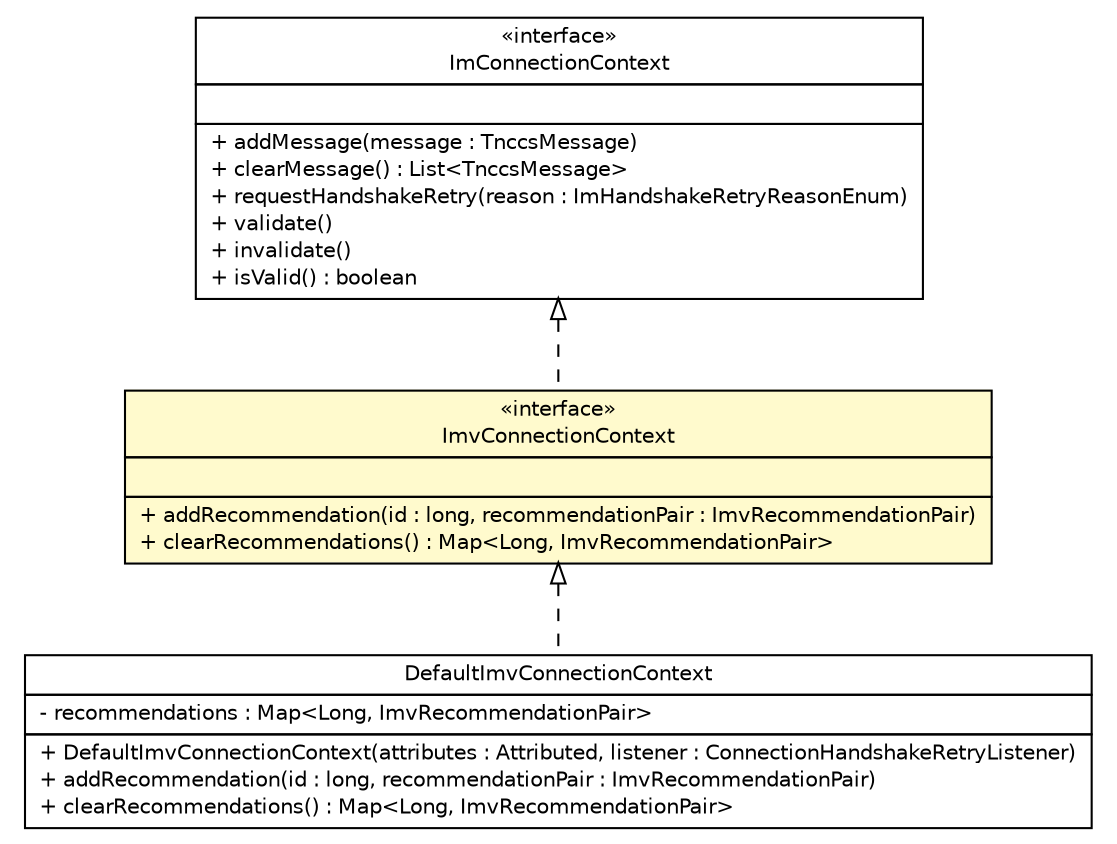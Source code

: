 #!/usr/local/bin/dot
#
# Class diagram 
# Generated by UMLGraph version R5_6 (http://www.umlgraph.org/)
#

digraph G {
	edge [fontname="Helvetica",fontsize=10,labelfontname="Helvetica",labelfontsize=10];
	node [fontname="Helvetica",fontsize=10,shape=plaintext];
	nodesep=0.25;
	ranksep=0.5;
	// de.hsbremen.tc.tnc.tnccs.adapter.connection.ImConnectionContext
	c25263 [label=<<table title="de.hsbremen.tc.tnc.tnccs.adapter.connection.ImConnectionContext" border="0" cellborder="1" cellspacing="0" cellpadding="2" port="p" href="./ImConnectionContext.html">
		<tr><td><table border="0" cellspacing="0" cellpadding="1">
<tr><td align="center" balign="center"> &#171;interface&#187; </td></tr>
<tr><td align="center" balign="center"> ImConnectionContext </td></tr>
		</table></td></tr>
		<tr><td><table border="0" cellspacing="0" cellpadding="1">
<tr><td align="left" balign="left">  </td></tr>
		</table></td></tr>
		<tr><td><table border="0" cellspacing="0" cellpadding="1">
<tr><td align="left" balign="left"> + addMessage(message : TnccsMessage) </td></tr>
<tr><td align="left" balign="left"> + clearMessage() : List&lt;TnccsMessage&gt; </td></tr>
<tr><td align="left" balign="left"> + requestHandshakeRetry(reason : ImHandshakeRetryReasonEnum) </td></tr>
<tr><td align="left" balign="left"> + validate() </td></tr>
<tr><td align="left" balign="left"> + invalidate() </td></tr>
<tr><td align="left" balign="left"> + isValid() : boolean </td></tr>
		</table></td></tr>
		</table>>, URL="./ImConnectionContext.html", fontname="Helvetica", fontcolor="black", fontsize=10.0];
	// de.hsbremen.tc.tnc.tnccs.adapter.connection.ImvConnectionContext
	c25268 [label=<<table title="de.hsbremen.tc.tnc.tnccs.adapter.connection.ImvConnectionContext" border="0" cellborder="1" cellspacing="0" cellpadding="2" port="p" bgcolor="lemonChiffon" href="./ImvConnectionContext.html">
		<tr><td><table border="0" cellspacing="0" cellpadding="1">
<tr><td align="center" balign="center"> &#171;interface&#187; </td></tr>
<tr><td align="center" balign="center"> ImvConnectionContext </td></tr>
		</table></td></tr>
		<tr><td><table border="0" cellspacing="0" cellpadding="1">
<tr><td align="left" balign="left">  </td></tr>
		</table></td></tr>
		<tr><td><table border="0" cellspacing="0" cellpadding="1">
<tr><td align="left" balign="left"> + addRecommendation(id : long, recommendationPair : ImvRecommendationPair) </td></tr>
<tr><td align="left" balign="left"> + clearRecommendations() : Map&lt;Long, ImvRecommendationPair&gt; </td></tr>
		</table></td></tr>
		</table>>, URL="./ImvConnectionContext.html", fontname="Helvetica", fontcolor="black", fontsize=10.0];
	// de.hsbremen.tc.tnc.tnccs.adapter.connection.simple.DefaultImvConnectionContext
	c25270 [label=<<table title="de.hsbremen.tc.tnc.tnccs.adapter.connection.simple.DefaultImvConnectionContext" border="0" cellborder="1" cellspacing="0" cellpadding="2" port="p" href="./simple/DefaultImvConnectionContext.html">
		<tr><td><table border="0" cellspacing="0" cellpadding="1">
<tr><td align="center" balign="center"> DefaultImvConnectionContext </td></tr>
		</table></td></tr>
		<tr><td><table border="0" cellspacing="0" cellpadding="1">
<tr><td align="left" balign="left"> - recommendations : Map&lt;Long, ImvRecommendationPair&gt; </td></tr>
		</table></td></tr>
		<tr><td><table border="0" cellspacing="0" cellpadding="1">
<tr><td align="left" balign="left"> + DefaultImvConnectionContext(attributes : Attributed, listener : ConnectionHandshakeRetryListener) </td></tr>
<tr><td align="left" balign="left"> + addRecommendation(id : long, recommendationPair : ImvRecommendationPair) </td></tr>
<tr><td align="left" balign="left"> + clearRecommendations() : Map&lt;Long, ImvRecommendationPair&gt; </td></tr>
		</table></td></tr>
		</table>>, URL="./simple/DefaultImvConnectionContext.html", fontname="Helvetica", fontcolor="black", fontsize=10.0];
	//de.hsbremen.tc.tnc.tnccs.adapter.connection.ImvConnectionContext implements de.hsbremen.tc.tnc.tnccs.adapter.connection.ImConnectionContext
	c25263:p -> c25268:p [dir=back,arrowtail=empty,style=dashed];
	//de.hsbremen.tc.tnc.tnccs.adapter.connection.simple.DefaultImvConnectionContext implements de.hsbremen.tc.tnc.tnccs.adapter.connection.ImvConnectionContext
	c25268:p -> c25270:p [dir=back,arrowtail=empty,style=dashed];
}

